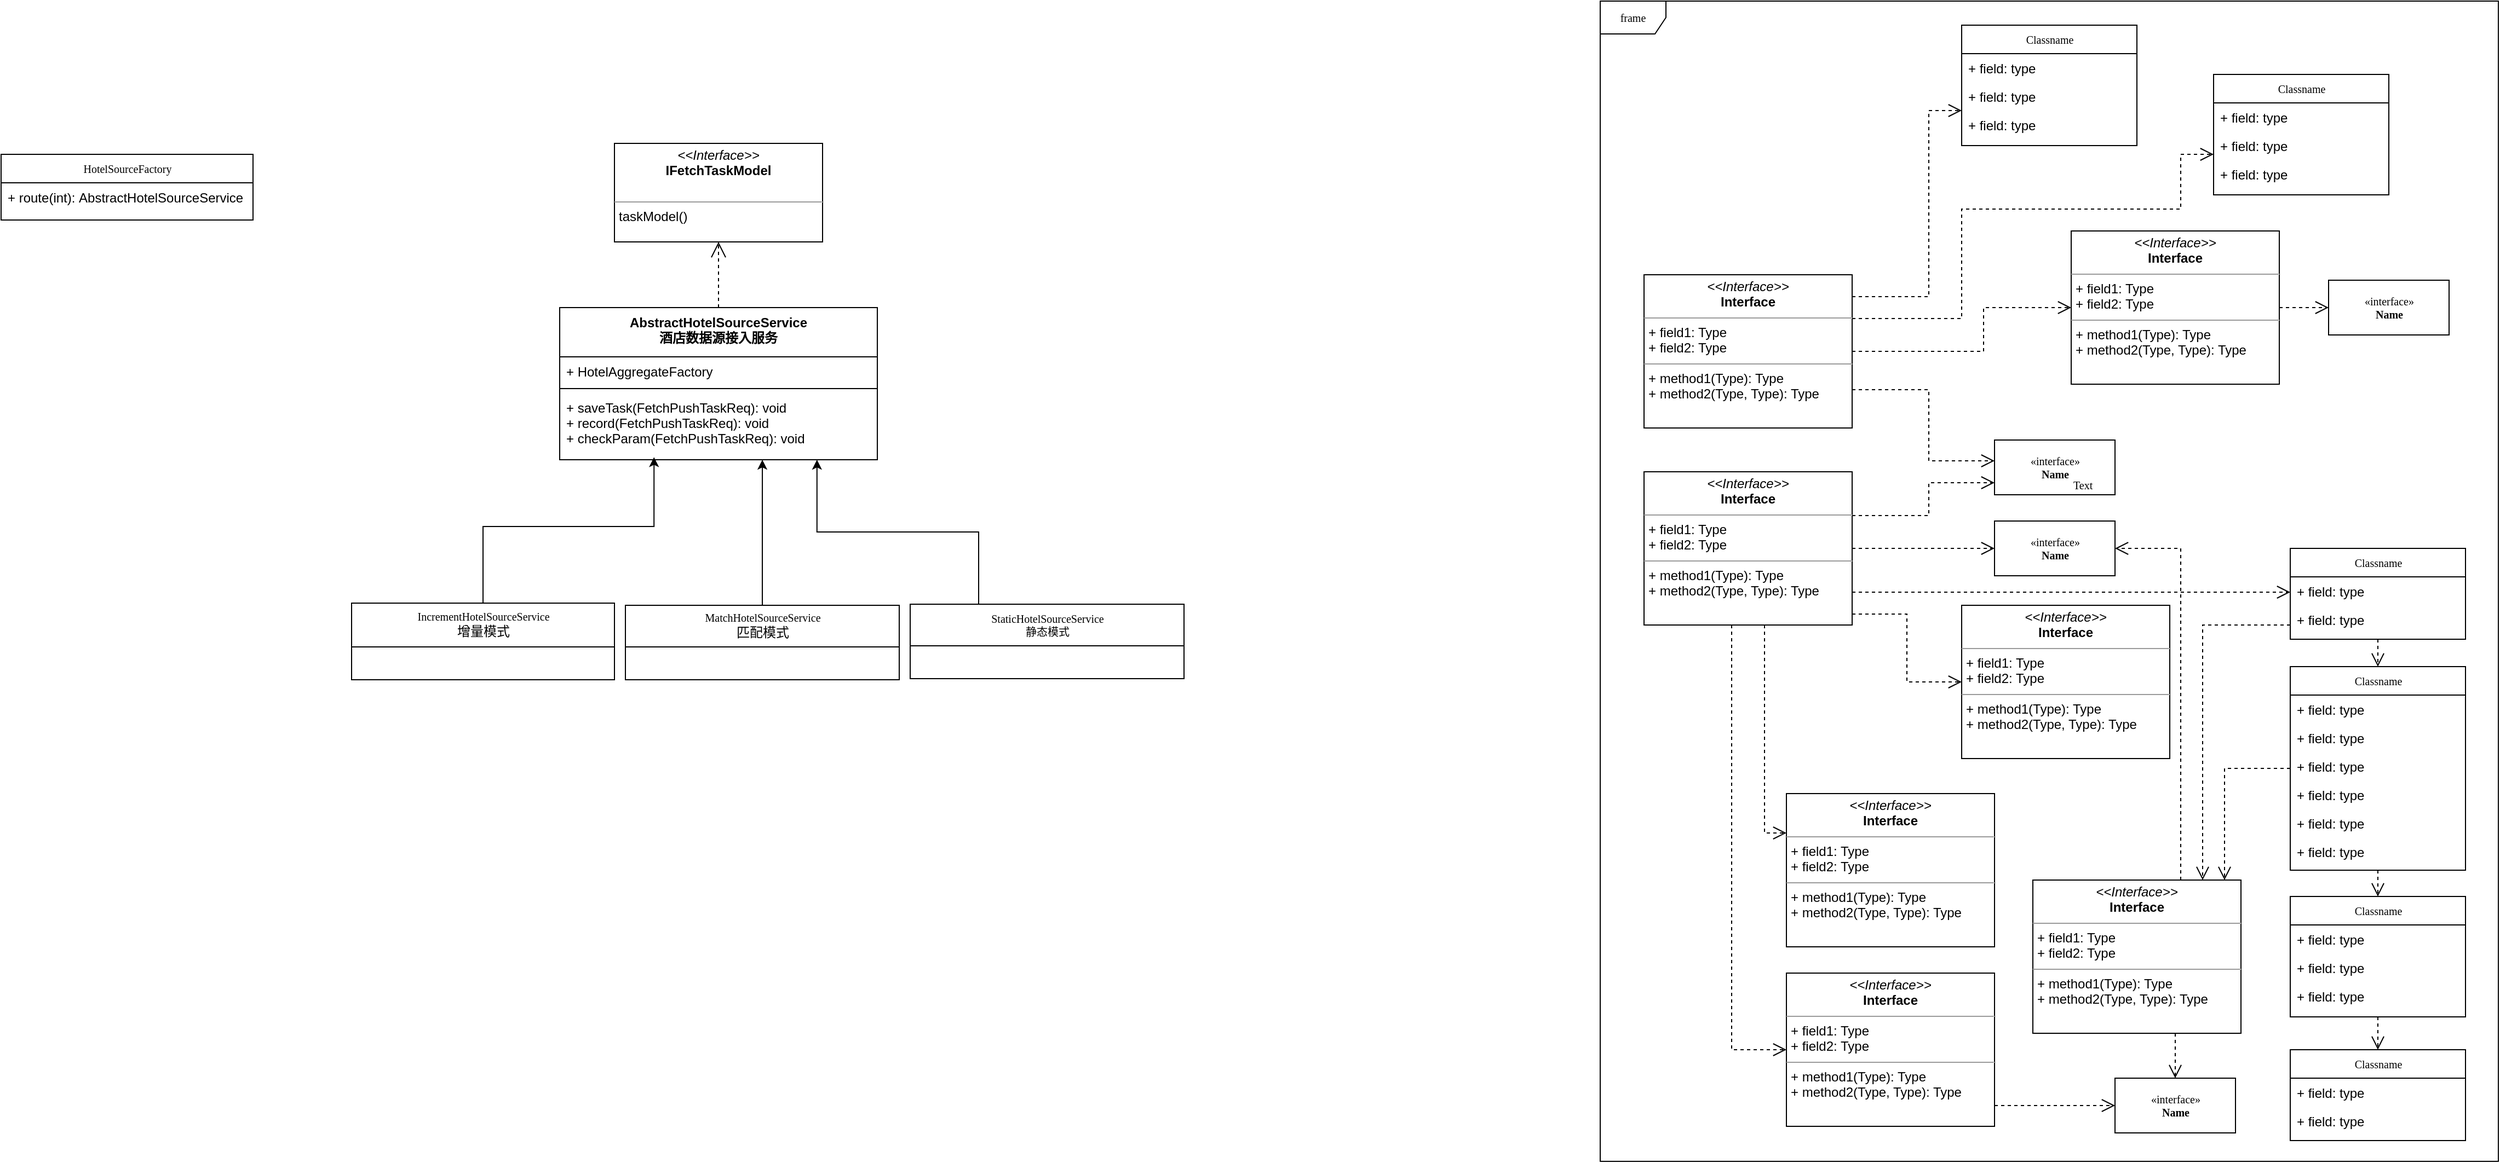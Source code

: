 <mxfile version="14.4.5" type="github">
  <diagram name="Page-1" id="c4acf3e9-155e-7222-9cf6-157b1a14988f">
    <mxGraphModel dx="3142" dy="1083" grid="1" gridSize="10" guides="1" tooltips="1" connect="1" arrows="1" fold="1" page="1" pageScale="1" pageWidth="850" pageHeight="1100" background="#ffffff" math="0" shadow="0">
      <root>
        <mxCell id="0" />
        <mxCell id="1" parent="0" />
        <mxCell id="OPV9BYbEo1SIVhnM0MMk-1" value="frame" style="shape=umlFrame;whiteSpace=wrap;html=1;rounded=0;shadow=0;comic=0;labelBackgroundColor=none;strokeWidth=1;fontFamily=Verdana;fontSize=10;align=center;" vertex="1" parent="1">
          <mxGeometry x="1180" y="10" width="820" height="1060" as="geometry" />
        </mxCell>
        <mxCell id="OPV9BYbEo1SIVhnM0MMk-2" style="edgeStyle=orthogonalEdgeStyle;rounded=0;html=1;dashed=1;labelBackgroundColor=none;startFill=0;endArrow=open;endFill=0;endSize=10;fontFamily=Verdana;fontSize=10;" edge="1" parent="1" source="OPV9BYbEo1SIVhnM0MMk-4" target="OPV9BYbEo1SIVhnM0MMk-34">
          <mxGeometry relative="1" as="geometry">
            <Array as="points">
              <mxPoint x="1750" y="711" />
            </Array>
          </mxGeometry>
        </mxCell>
        <mxCell id="OPV9BYbEo1SIVhnM0MMk-3" style="edgeStyle=orthogonalEdgeStyle;rounded=0;html=1;dashed=1;labelBackgroundColor=none;startFill=0;endArrow=open;endFill=0;endSize=10;fontFamily=Verdana;fontSize=10;" edge="1" parent="1" source="OPV9BYbEo1SIVhnM0MMk-4" target="OPV9BYbEo1SIVhnM0MMk-23">
          <mxGeometry relative="1" as="geometry">
            <Array as="points" />
          </mxGeometry>
        </mxCell>
        <mxCell id="OPV9BYbEo1SIVhnM0MMk-4" value="Classname" style="swimlane;html=1;fontStyle=0;childLayout=stackLayout;horizontal=1;startSize=26;fillColor=none;horizontalStack=0;resizeParent=1;resizeLast=0;collapsible=1;marginBottom=0;swimlaneFillColor=#ffffff;rounded=0;shadow=0;comic=0;labelBackgroundColor=none;strokeWidth=1;fontFamily=Verdana;fontSize=10;align=center;" vertex="1" parent="1">
          <mxGeometry x="1810" y="618" width="160" height="186" as="geometry" />
        </mxCell>
        <mxCell id="OPV9BYbEo1SIVhnM0MMk-5" value="+ field: type" style="text;html=1;strokeColor=none;fillColor=none;align=left;verticalAlign=top;spacingLeft=4;spacingRight=4;whiteSpace=wrap;overflow=hidden;rotatable=0;points=[[0,0.5],[1,0.5]];portConstraint=eastwest;" vertex="1" parent="OPV9BYbEo1SIVhnM0MMk-4">
          <mxGeometry y="26" width="160" height="26" as="geometry" />
        </mxCell>
        <mxCell id="OPV9BYbEo1SIVhnM0MMk-6" value="+ field: type" style="text;html=1;strokeColor=none;fillColor=none;align=left;verticalAlign=top;spacingLeft=4;spacingRight=4;whiteSpace=wrap;overflow=hidden;rotatable=0;points=[[0,0.5],[1,0.5]];portConstraint=eastwest;" vertex="1" parent="OPV9BYbEo1SIVhnM0MMk-4">
          <mxGeometry y="52" width="160" height="26" as="geometry" />
        </mxCell>
        <mxCell id="OPV9BYbEo1SIVhnM0MMk-7" value="+ field: type" style="text;html=1;strokeColor=none;fillColor=none;align=left;verticalAlign=top;spacingLeft=4;spacingRight=4;whiteSpace=wrap;overflow=hidden;rotatable=0;points=[[0,0.5],[1,0.5]];portConstraint=eastwest;" vertex="1" parent="OPV9BYbEo1SIVhnM0MMk-4">
          <mxGeometry y="78" width="160" height="26" as="geometry" />
        </mxCell>
        <mxCell id="OPV9BYbEo1SIVhnM0MMk-8" value="+ field: type" style="text;html=1;strokeColor=none;fillColor=none;align=left;verticalAlign=top;spacingLeft=4;spacingRight=4;whiteSpace=wrap;overflow=hidden;rotatable=0;points=[[0,0.5],[1,0.5]];portConstraint=eastwest;" vertex="1" parent="OPV9BYbEo1SIVhnM0MMk-4">
          <mxGeometry y="104" width="160" height="26" as="geometry" />
        </mxCell>
        <mxCell id="OPV9BYbEo1SIVhnM0MMk-9" value="+ field: type" style="text;html=1;strokeColor=none;fillColor=none;align=left;verticalAlign=top;spacingLeft=4;spacingRight=4;whiteSpace=wrap;overflow=hidden;rotatable=0;points=[[0,0.5],[1,0.5]];portConstraint=eastwest;" vertex="1" parent="OPV9BYbEo1SIVhnM0MMk-4">
          <mxGeometry y="130" width="160" height="26" as="geometry" />
        </mxCell>
        <mxCell id="OPV9BYbEo1SIVhnM0MMk-10" value="+ field: type" style="text;html=1;strokeColor=none;fillColor=none;align=left;verticalAlign=top;spacingLeft=4;spacingRight=4;whiteSpace=wrap;overflow=hidden;rotatable=0;points=[[0,0.5],[1,0.5]];portConstraint=eastwest;" vertex="1" parent="OPV9BYbEo1SIVhnM0MMk-4">
          <mxGeometry y="156" width="160" height="26" as="geometry" />
        </mxCell>
        <mxCell id="OPV9BYbEo1SIVhnM0MMk-11" value="Classname" style="swimlane;html=1;fontStyle=0;childLayout=stackLayout;horizontal=1;startSize=26;fillColor=none;horizontalStack=0;resizeParent=1;resizeLast=0;collapsible=1;marginBottom=0;swimlaneFillColor=#ffffff;rounded=0;shadow=0;comic=0;labelBackgroundColor=none;strokeWidth=1;fontFamily=Verdana;fontSize=10;align=center;" vertex="1" parent="1">
          <mxGeometry x="1510" y="32" width="160" height="110" as="geometry" />
        </mxCell>
        <mxCell id="OPV9BYbEo1SIVhnM0MMk-12" value="+ field: type" style="text;html=1;strokeColor=none;fillColor=none;align=left;verticalAlign=top;spacingLeft=4;spacingRight=4;whiteSpace=wrap;overflow=hidden;rotatable=0;points=[[0,0.5],[1,0.5]];portConstraint=eastwest;" vertex="1" parent="OPV9BYbEo1SIVhnM0MMk-11">
          <mxGeometry y="26" width="160" height="26" as="geometry" />
        </mxCell>
        <mxCell id="OPV9BYbEo1SIVhnM0MMk-13" value="+ field: type" style="text;html=1;strokeColor=none;fillColor=none;align=left;verticalAlign=top;spacingLeft=4;spacingRight=4;whiteSpace=wrap;overflow=hidden;rotatable=0;points=[[0,0.5],[1,0.5]];portConstraint=eastwest;" vertex="1" parent="OPV9BYbEo1SIVhnM0MMk-11">
          <mxGeometry y="52" width="160" height="26" as="geometry" />
        </mxCell>
        <mxCell id="OPV9BYbEo1SIVhnM0MMk-14" value="+ field: type" style="text;html=1;strokeColor=none;fillColor=none;align=left;verticalAlign=top;spacingLeft=4;spacingRight=4;whiteSpace=wrap;overflow=hidden;rotatable=0;points=[[0,0.5],[1,0.5]];portConstraint=eastwest;" vertex="1" parent="OPV9BYbEo1SIVhnM0MMk-11">
          <mxGeometry y="78" width="160" height="26" as="geometry" />
        </mxCell>
        <mxCell id="OPV9BYbEo1SIVhnM0MMk-15" value="Classname" style="swimlane;html=1;fontStyle=0;childLayout=stackLayout;horizontal=1;startSize=26;fillColor=none;horizontalStack=0;resizeParent=1;resizeLast=0;collapsible=1;marginBottom=0;swimlaneFillColor=#ffffff;rounded=0;shadow=0;comic=0;labelBackgroundColor=none;strokeWidth=1;fontFamily=Verdana;fontSize=10;align=center;" vertex="1" parent="1">
          <mxGeometry x="1740" y="77" width="160" height="110" as="geometry" />
        </mxCell>
        <mxCell id="OPV9BYbEo1SIVhnM0MMk-16" value="+ field: type" style="text;html=1;strokeColor=none;fillColor=none;align=left;verticalAlign=top;spacingLeft=4;spacingRight=4;whiteSpace=wrap;overflow=hidden;rotatable=0;points=[[0,0.5],[1,0.5]];portConstraint=eastwest;" vertex="1" parent="OPV9BYbEo1SIVhnM0MMk-15">
          <mxGeometry y="26" width="160" height="26" as="geometry" />
        </mxCell>
        <mxCell id="OPV9BYbEo1SIVhnM0MMk-17" value="+ field: type" style="text;html=1;strokeColor=none;fillColor=none;align=left;verticalAlign=top;spacingLeft=4;spacingRight=4;whiteSpace=wrap;overflow=hidden;rotatable=0;points=[[0,0.5],[1,0.5]];portConstraint=eastwest;" vertex="1" parent="OPV9BYbEo1SIVhnM0MMk-15">
          <mxGeometry y="52" width="160" height="26" as="geometry" />
        </mxCell>
        <mxCell id="OPV9BYbEo1SIVhnM0MMk-18" value="+ field: type" style="text;html=1;strokeColor=none;fillColor=none;align=left;verticalAlign=top;spacingLeft=4;spacingRight=4;whiteSpace=wrap;overflow=hidden;rotatable=0;points=[[0,0.5],[1,0.5]];portConstraint=eastwest;" vertex="1" parent="OPV9BYbEo1SIVhnM0MMk-15">
          <mxGeometry y="78" width="160" height="26" as="geometry" />
        </mxCell>
        <mxCell id="OPV9BYbEo1SIVhnM0MMk-19" value="Classname" style="swimlane;html=1;fontStyle=0;childLayout=stackLayout;horizontal=1;startSize=26;fillColor=none;horizontalStack=0;resizeParent=1;resizeLast=0;collapsible=1;marginBottom=0;swimlaneFillColor=#ffffff;rounded=0;shadow=0;comic=0;labelBackgroundColor=none;strokeWidth=1;fontFamily=Verdana;fontSize=10;align=center;" vertex="1" parent="1">
          <mxGeometry x="1810" y="968" width="160" height="83" as="geometry" />
        </mxCell>
        <mxCell id="OPV9BYbEo1SIVhnM0MMk-20" value="+ field: type" style="text;html=1;strokeColor=none;fillColor=none;align=left;verticalAlign=top;spacingLeft=4;spacingRight=4;whiteSpace=wrap;overflow=hidden;rotatable=0;points=[[0,0.5],[1,0.5]];portConstraint=eastwest;" vertex="1" parent="OPV9BYbEo1SIVhnM0MMk-19">
          <mxGeometry y="26" width="160" height="26" as="geometry" />
        </mxCell>
        <mxCell id="OPV9BYbEo1SIVhnM0MMk-21" value="+ field: type" style="text;html=1;strokeColor=none;fillColor=none;align=left;verticalAlign=top;spacingLeft=4;spacingRight=4;whiteSpace=wrap;overflow=hidden;rotatable=0;points=[[0,0.5],[1,0.5]];portConstraint=eastwest;" vertex="1" parent="OPV9BYbEo1SIVhnM0MMk-19">
          <mxGeometry y="52" width="160" height="26" as="geometry" />
        </mxCell>
        <mxCell id="OPV9BYbEo1SIVhnM0MMk-22" style="edgeStyle=orthogonalEdgeStyle;rounded=0;html=1;dashed=1;labelBackgroundColor=none;startFill=0;endArrow=open;endFill=0;endSize=10;fontFamily=Verdana;fontSize=10;" edge="1" parent="1" source="OPV9BYbEo1SIVhnM0MMk-23" target="OPV9BYbEo1SIVhnM0MMk-19">
          <mxGeometry relative="1" as="geometry" />
        </mxCell>
        <mxCell id="OPV9BYbEo1SIVhnM0MMk-23" value="Classname" style="swimlane;html=1;fontStyle=0;childLayout=stackLayout;horizontal=1;startSize=26;fillColor=none;horizontalStack=0;resizeParent=1;resizeLast=0;collapsible=1;marginBottom=0;swimlaneFillColor=#ffffff;rounded=0;shadow=0;comic=0;labelBackgroundColor=none;strokeWidth=1;fontFamily=Verdana;fontSize=10;align=center;" vertex="1" parent="1">
          <mxGeometry x="1810" y="828" width="160" height="110" as="geometry" />
        </mxCell>
        <mxCell id="OPV9BYbEo1SIVhnM0MMk-24" value="+ field: type" style="text;html=1;strokeColor=none;fillColor=none;align=left;verticalAlign=top;spacingLeft=4;spacingRight=4;whiteSpace=wrap;overflow=hidden;rotatable=0;points=[[0,0.5],[1,0.5]];portConstraint=eastwest;" vertex="1" parent="OPV9BYbEo1SIVhnM0MMk-23">
          <mxGeometry y="26" width="160" height="26" as="geometry" />
        </mxCell>
        <mxCell id="OPV9BYbEo1SIVhnM0MMk-25" value="+ field: type" style="text;html=1;strokeColor=none;fillColor=none;align=left;verticalAlign=top;spacingLeft=4;spacingRight=4;whiteSpace=wrap;overflow=hidden;rotatable=0;points=[[0,0.5],[1,0.5]];portConstraint=eastwest;" vertex="1" parent="OPV9BYbEo1SIVhnM0MMk-23">
          <mxGeometry y="52" width="160" height="26" as="geometry" />
        </mxCell>
        <mxCell id="OPV9BYbEo1SIVhnM0MMk-26" value="+ field: type" style="text;html=1;strokeColor=none;fillColor=none;align=left;verticalAlign=top;spacingLeft=4;spacingRight=4;whiteSpace=wrap;overflow=hidden;rotatable=0;points=[[0,0.5],[1,0.5]];portConstraint=eastwest;" vertex="1" parent="OPV9BYbEo1SIVhnM0MMk-23">
          <mxGeometry y="78" width="160" height="26" as="geometry" />
        </mxCell>
        <mxCell id="OPV9BYbEo1SIVhnM0MMk-27" style="edgeStyle=orthogonalEdgeStyle;rounded=0;html=1;dashed=1;labelBackgroundColor=none;startFill=0;endArrow=open;endFill=0;endSize=10;fontFamily=Verdana;fontSize=10;" edge="1" parent="1" source="OPV9BYbEo1SIVhnM0MMk-28" target="OPV9BYbEo1SIVhnM0MMk-4">
          <mxGeometry relative="1" as="geometry">
            <Array as="points" />
          </mxGeometry>
        </mxCell>
        <mxCell id="OPV9BYbEo1SIVhnM0MMk-28" value="Classname" style="swimlane;html=1;fontStyle=0;childLayout=stackLayout;horizontal=1;startSize=26;fillColor=none;horizontalStack=0;resizeParent=1;resizeLast=0;collapsible=1;marginBottom=0;swimlaneFillColor=#ffffff;rounded=0;shadow=0;comic=0;labelBackgroundColor=none;strokeWidth=1;fontFamily=Verdana;fontSize=10;align=center;" vertex="1" parent="1">
          <mxGeometry x="1810" y="510" width="160" height="83" as="geometry" />
        </mxCell>
        <mxCell id="OPV9BYbEo1SIVhnM0MMk-29" value="+ field: type" style="text;html=1;strokeColor=none;fillColor=none;align=left;verticalAlign=top;spacingLeft=4;spacingRight=4;whiteSpace=wrap;overflow=hidden;rotatable=0;points=[[0,0.5],[1,0.5]];portConstraint=eastwest;" vertex="1" parent="OPV9BYbEo1SIVhnM0MMk-28">
          <mxGeometry y="26" width="160" height="26" as="geometry" />
        </mxCell>
        <mxCell id="OPV9BYbEo1SIVhnM0MMk-30" value="+ field: type" style="text;html=1;strokeColor=none;fillColor=none;align=left;verticalAlign=top;spacingLeft=4;spacingRight=4;whiteSpace=wrap;overflow=hidden;rotatable=0;points=[[0,0.5],[1,0.5]];portConstraint=eastwest;" vertex="1" parent="OPV9BYbEo1SIVhnM0MMk-28">
          <mxGeometry y="52" width="160" height="26" as="geometry" />
        </mxCell>
        <mxCell id="OPV9BYbEo1SIVhnM0MMk-31" value="&amp;laquo;interface&amp;raquo;&lt;br&gt;&lt;b&gt;Name&lt;/b&gt;" style="html=1;rounded=0;shadow=0;comic=0;labelBackgroundColor=none;strokeWidth=1;fontFamily=Verdana;fontSize=10;align=center;" vertex="1" parent="1">
          <mxGeometry x="1650" y="994" width="110" height="50" as="geometry" />
        </mxCell>
        <mxCell id="OPV9BYbEo1SIVhnM0MMk-32" style="edgeStyle=orthogonalEdgeStyle;rounded=0;html=1;dashed=1;labelBackgroundColor=none;startFill=0;endArrow=open;endFill=0;endSize=10;fontFamily=Verdana;fontSize=10;" edge="1" parent="1" source="OPV9BYbEo1SIVhnM0MMk-34" target="OPV9BYbEo1SIVhnM0MMk-31">
          <mxGeometry relative="1" as="geometry">
            <Array as="points">
              <mxPoint x="1705" y="960" />
              <mxPoint x="1705" y="960" />
            </Array>
          </mxGeometry>
        </mxCell>
        <mxCell id="OPV9BYbEo1SIVhnM0MMk-33" style="edgeStyle=orthogonalEdgeStyle;rounded=0;html=1;dashed=1;labelBackgroundColor=none;startFill=0;endArrow=open;endFill=0;endSize=10;fontFamily=Verdana;fontSize=10;" edge="1" parent="1" source="OPV9BYbEo1SIVhnM0MMk-34" target="OPV9BYbEo1SIVhnM0MMk-39">
          <mxGeometry relative="1" as="geometry">
            <Array as="points">
              <mxPoint x="1710" y="510" />
            </Array>
          </mxGeometry>
        </mxCell>
        <mxCell id="OPV9BYbEo1SIVhnM0MMk-34" value="&lt;p style=&quot;margin:0px;margin-top:4px;text-align:center;&quot;&gt;&lt;i&gt;&amp;lt;&amp;lt;Interface&amp;gt;&amp;gt;&lt;/i&gt;&lt;br/&gt;&lt;b&gt;Interface&lt;/b&gt;&lt;/p&gt;&lt;hr size=&quot;1&quot;/&gt;&lt;p style=&quot;margin:0px;margin-left:4px;&quot;&gt;+ field1: Type&lt;br/&gt;+ field2: Type&lt;/p&gt;&lt;hr size=&quot;1&quot;/&gt;&lt;p style=&quot;margin:0px;margin-left:4px;&quot;&gt;+ method1(Type): Type&lt;br/&gt;+ method2(Type, Type): Type&lt;/p&gt;" style="verticalAlign=top;align=left;overflow=fill;fontSize=12;fontFamily=Helvetica;html=1;rounded=0;shadow=0;comic=0;labelBackgroundColor=none;strokeWidth=1" vertex="1" parent="1">
          <mxGeometry x="1575" y="813" width="190" height="140" as="geometry" />
        </mxCell>
        <mxCell id="OPV9BYbEo1SIVhnM0MMk-35" value="&lt;p style=&quot;margin:0px;margin-top:4px;text-align:center;&quot;&gt;&lt;i&gt;&amp;lt;&amp;lt;Interface&amp;gt;&amp;gt;&lt;/i&gt;&lt;br/&gt;&lt;b&gt;Interface&lt;/b&gt;&lt;/p&gt;&lt;hr size=&quot;1&quot;/&gt;&lt;p style=&quot;margin:0px;margin-left:4px;&quot;&gt;+ field1: Type&lt;br/&gt;+ field2: Type&lt;/p&gt;&lt;hr size=&quot;1&quot;/&gt;&lt;p style=&quot;margin:0px;margin-left:4px;&quot;&gt;+ method1(Type): Type&lt;br/&gt;+ method2(Type, Type): Type&lt;/p&gt;" style="verticalAlign=top;align=left;overflow=fill;fontSize=12;fontFamily=Helvetica;html=1;rounded=0;shadow=0;comic=0;labelBackgroundColor=none;strokeWidth=1" vertex="1" parent="1">
          <mxGeometry x="1510" y="562" width="190" height="140" as="geometry" />
        </mxCell>
        <mxCell id="OPV9BYbEo1SIVhnM0MMk-36" style="edgeStyle=orthogonalEdgeStyle;rounded=0;html=1;dashed=1;labelBackgroundColor=none;startFill=0;endArrow=open;endFill=0;endSize=10;fontFamily=Verdana;fontSize=10;" edge="1" parent="1" source="OPV9BYbEo1SIVhnM0MMk-37" target="OPV9BYbEo1SIVhnM0MMk-31">
          <mxGeometry relative="1" as="geometry">
            <Array as="points">
              <mxPoint x="1570" y="1019" />
              <mxPoint x="1570" y="1019" />
            </Array>
          </mxGeometry>
        </mxCell>
        <mxCell id="OPV9BYbEo1SIVhnM0MMk-37" value="&lt;p style=&quot;margin:0px;margin-top:4px;text-align:center;&quot;&gt;&lt;i&gt;&amp;lt;&amp;lt;Interface&amp;gt;&amp;gt;&lt;/i&gt;&lt;br/&gt;&lt;b&gt;Interface&lt;/b&gt;&lt;/p&gt;&lt;hr size=&quot;1&quot;/&gt;&lt;p style=&quot;margin:0px;margin-left:4px;&quot;&gt;+ field1: Type&lt;br/&gt;+ field2: Type&lt;/p&gt;&lt;hr size=&quot;1&quot;/&gt;&lt;p style=&quot;margin:0px;margin-left:4px;&quot;&gt;+ method1(Type): Type&lt;br/&gt;+ method2(Type, Type): Type&lt;/p&gt;" style="verticalAlign=top;align=left;overflow=fill;fontSize=12;fontFamily=Helvetica;html=1;rounded=0;shadow=0;comic=0;labelBackgroundColor=none;strokeWidth=1" vertex="1" parent="1">
          <mxGeometry x="1350" y="898" width="190" height="140" as="geometry" />
        </mxCell>
        <mxCell id="OPV9BYbEo1SIVhnM0MMk-38" value="&lt;p style=&quot;margin:0px;margin-top:4px;text-align:center;&quot;&gt;&lt;i&gt;&amp;lt;&amp;lt;Interface&amp;gt;&amp;gt;&lt;/i&gt;&lt;br/&gt;&lt;b&gt;Interface&lt;/b&gt;&lt;/p&gt;&lt;hr size=&quot;1&quot;/&gt;&lt;p style=&quot;margin:0px;margin-left:4px;&quot;&gt;+ field1: Type&lt;br/&gt;+ field2: Type&lt;/p&gt;&lt;hr size=&quot;1&quot;/&gt;&lt;p style=&quot;margin:0px;margin-left:4px;&quot;&gt;+ method1(Type): Type&lt;br/&gt;+ method2(Type, Type): Type&lt;/p&gt;" style="verticalAlign=top;align=left;overflow=fill;fontSize=12;fontFamily=Helvetica;html=1;rounded=0;shadow=0;comic=0;labelBackgroundColor=none;strokeWidth=1" vertex="1" parent="1">
          <mxGeometry x="1350" y="734" width="190" height="140" as="geometry" />
        </mxCell>
        <mxCell id="OPV9BYbEo1SIVhnM0MMk-39" value="&amp;laquo;interface&amp;raquo;&lt;br&gt;&lt;b&gt;Name&lt;/b&gt;" style="html=1;rounded=0;shadow=0;comic=0;labelBackgroundColor=none;strokeWidth=1;fontFamily=Verdana;fontSize=10;align=center;" vertex="1" parent="1">
          <mxGeometry x="1540" y="485" width="110" height="50" as="geometry" />
        </mxCell>
        <mxCell id="OPV9BYbEo1SIVhnM0MMk-40" value="&amp;laquo;interface&amp;raquo;&lt;br&gt;&lt;b&gt;Name&lt;/b&gt;" style="html=1;rounded=0;shadow=0;comic=0;labelBackgroundColor=none;strokeWidth=1;fontFamily=Verdana;fontSize=10;align=center;" vertex="1" parent="1">
          <mxGeometry x="1540" y="411" width="110" height="50" as="geometry" />
        </mxCell>
        <mxCell id="OPV9BYbEo1SIVhnM0MMk-41" style="edgeStyle=orthogonalEdgeStyle;rounded=0;html=1;dashed=1;labelBackgroundColor=none;startFill=0;endArrow=open;endFill=0;endSize=10;fontFamily=Verdana;fontSize=10;" edge="1" parent="1" source="OPV9BYbEo1SIVhnM0MMk-42" target="OPV9BYbEo1SIVhnM0MMk-44">
          <mxGeometry relative="1" as="geometry">
            <Array as="points" />
          </mxGeometry>
        </mxCell>
        <mxCell id="OPV9BYbEo1SIVhnM0MMk-42" value="&lt;p style=&quot;margin:0px;margin-top:4px;text-align:center;&quot;&gt;&lt;i&gt;&amp;lt;&amp;lt;Interface&amp;gt;&amp;gt;&lt;/i&gt;&lt;br/&gt;&lt;b&gt;Interface&lt;/b&gt;&lt;/p&gt;&lt;hr size=&quot;1&quot;/&gt;&lt;p style=&quot;margin:0px;margin-left:4px;&quot;&gt;+ field1: Type&lt;br/&gt;+ field2: Type&lt;/p&gt;&lt;hr size=&quot;1&quot;/&gt;&lt;p style=&quot;margin:0px;margin-left:4px;&quot;&gt;+ method1(Type): Type&lt;br/&gt;+ method2(Type, Type): Type&lt;/p&gt;" style="verticalAlign=top;align=left;overflow=fill;fontSize=12;fontFamily=Helvetica;html=1;rounded=0;shadow=0;comic=0;labelBackgroundColor=none;strokeWidth=1" vertex="1" parent="1">
          <mxGeometry x="1610" y="220" width="190" height="140" as="geometry" />
        </mxCell>
        <mxCell id="OPV9BYbEo1SIVhnM0MMk-43" value="Text" style="text;html=1;resizable=0;points=[];autosize=1;align=left;verticalAlign=top;spacingTop=-4;fontSize=10;fontFamily=Verdana;fontColor=#000000;" vertex="1" parent="1">
          <mxGeometry x="1610" y="444" width="40" height="10" as="geometry" />
        </mxCell>
        <mxCell id="OPV9BYbEo1SIVhnM0MMk-44" value="&amp;laquo;interface&amp;raquo;&lt;br&gt;&lt;b&gt;Name&lt;/b&gt;" style="html=1;rounded=0;shadow=0;comic=0;labelBackgroundColor=none;strokeWidth=1;fontFamily=Verdana;fontSize=10;align=center;" vertex="1" parent="1">
          <mxGeometry x="1845" y="265" width="110" height="50" as="geometry" />
        </mxCell>
        <mxCell id="OPV9BYbEo1SIVhnM0MMk-47" value="&lt;p style=&quot;margin: 0px ; margin-top: 4px ; text-align: center&quot;&gt;&lt;i&gt;&amp;lt;&amp;lt;Interface&amp;gt;&amp;gt;&lt;/i&gt;&lt;br&gt;&lt;b&gt;IFetchTaskModel&lt;/b&gt;&lt;br&gt;&lt;/p&gt;&lt;p style=&quot;margin: 0px ; margin-left: 4px&quot;&gt;&lt;br&gt;&lt;/p&gt;&lt;hr size=&quot;1&quot;&gt;&lt;p style=&quot;margin: 0px ; margin-left: 4px&quot;&gt;taskModel()&lt;br&gt;&lt;/p&gt;" style="verticalAlign=top;align=left;overflow=fill;fontSize=12;fontFamily=Helvetica;html=1;rounded=0;shadow=0;comic=0;labelBackgroundColor=none;strokeWidth=1" vertex="1" parent="1">
          <mxGeometry x="280" y="140" width="190" height="90" as="geometry" />
        </mxCell>
        <mxCell id="OPV9BYbEo1SIVhnM0MMk-48" style="edgeStyle=orthogonalEdgeStyle;rounded=0;html=1;dashed=1;labelBackgroundColor=none;startFill=0;endArrow=open;endFill=0;endSize=10;fontFamily=Verdana;fontSize=10;" edge="1" parent="1" source="OPV9BYbEo1SIVhnM0MMk-52" target="OPV9BYbEo1SIVhnM0MMk-11">
          <mxGeometry relative="1" as="geometry">
            <Array as="points">
              <mxPoint x="1480" y="280" />
              <mxPoint x="1480" y="110" />
            </Array>
          </mxGeometry>
        </mxCell>
        <mxCell id="OPV9BYbEo1SIVhnM0MMk-49" style="edgeStyle=orthogonalEdgeStyle;rounded=0;html=1;dashed=1;labelBackgroundColor=none;startFill=0;endArrow=open;endFill=0;endSize=10;fontFamily=Verdana;fontSize=10;" edge="1" parent="1" source="OPV9BYbEo1SIVhnM0MMk-52" target="OPV9BYbEo1SIVhnM0MMk-15">
          <mxGeometry relative="1" as="geometry">
            <Array as="points">
              <mxPoint x="1510" y="300" />
              <mxPoint x="1510" y="200" />
              <mxPoint x="1710" y="200" />
              <mxPoint x="1710" y="150" />
            </Array>
          </mxGeometry>
        </mxCell>
        <mxCell id="OPV9BYbEo1SIVhnM0MMk-50" style="edgeStyle=orthogonalEdgeStyle;rounded=0;html=1;dashed=1;labelBackgroundColor=none;startFill=0;endArrow=open;endFill=0;endSize=10;fontFamily=Verdana;fontSize=10;" edge="1" parent="1" source="OPV9BYbEo1SIVhnM0MMk-52" target="OPV9BYbEo1SIVhnM0MMk-42">
          <mxGeometry relative="1" as="geometry">
            <Array as="points">
              <mxPoint x="1530" y="330" />
              <mxPoint x="1530" y="290" />
            </Array>
          </mxGeometry>
        </mxCell>
        <mxCell id="OPV9BYbEo1SIVhnM0MMk-51" style="edgeStyle=orthogonalEdgeStyle;rounded=0;html=1;exitX=1;exitY=0.75;dashed=1;labelBackgroundColor=none;startFill=0;endArrow=open;endFill=0;endSize=10;fontFamily=Verdana;fontSize=10;" edge="1" parent="1" source="OPV9BYbEo1SIVhnM0MMk-52" target="OPV9BYbEo1SIVhnM0MMk-40">
          <mxGeometry relative="1" as="geometry">
            <Array as="points">
              <mxPoint x="1480" y="365" />
              <mxPoint x="1480" y="430" />
            </Array>
          </mxGeometry>
        </mxCell>
        <mxCell id="OPV9BYbEo1SIVhnM0MMk-52" value="&lt;p style=&quot;margin:0px;margin-top:4px;text-align:center;&quot;&gt;&lt;i&gt;&amp;lt;&amp;lt;Interface&amp;gt;&amp;gt;&lt;/i&gt;&lt;br/&gt;&lt;b&gt;Interface&lt;/b&gt;&lt;/p&gt;&lt;hr size=&quot;1&quot;/&gt;&lt;p style=&quot;margin:0px;margin-left:4px;&quot;&gt;+ field1: Type&lt;br/&gt;+ field2: Type&lt;/p&gt;&lt;hr size=&quot;1&quot;/&gt;&lt;p style=&quot;margin:0px;margin-left:4px;&quot;&gt;+ method1(Type): Type&lt;br/&gt;+ method2(Type, Type): Type&lt;/p&gt;" style="verticalAlign=top;align=left;overflow=fill;fontSize=12;fontFamily=Helvetica;html=1;rounded=0;shadow=0;comic=0;labelBackgroundColor=none;strokeWidth=1" vertex="1" parent="1">
          <mxGeometry x="1220" y="260" width="190" height="140" as="geometry" />
        </mxCell>
        <mxCell id="OPV9BYbEo1SIVhnM0MMk-53" style="edgeStyle=orthogonalEdgeStyle;rounded=0;html=1;dashed=1;labelBackgroundColor=none;startFill=0;endArrow=open;endFill=0;endSize=10;fontFamily=Verdana;fontSize=10;" edge="1" parent="1" source="OPV9BYbEo1SIVhnM0MMk-59" target="OPV9BYbEo1SIVhnM0MMk-40">
          <mxGeometry relative="1" as="geometry">
            <Array as="points">
              <mxPoint x="1480" y="480" />
              <mxPoint x="1480" y="450" />
            </Array>
          </mxGeometry>
        </mxCell>
        <mxCell id="OPV9BYbEo1SIVhnM0MMk-54" style="edgeStyle=orthogonalEdgeStyle;rounded=0;html=1;dashed=1;labelBackgroundColor=none;startFill=0;endArrow=open;endFill=0;endSize=10;fontFamily=Verdana;fontSize=10;" edge="1" parent="1" source="OPV9BYbEo1SIVhnM0MMk-59" target="OPV9BYbEo1SIVhnM0MMk-39">
          <mxGeometry relative="1" as="geometry" />
        </mxCell>
        <mxCell id="OPV9BYbEo1SIVhnM0MMk-55" style="edgeStyle=orthogonalEdgeStyle;rounded=0;html=1;dashed=1;labelBackgroundColor=none;startFill=0;endArrow=open;endFill=0;endSize=10;fontFamily=Verdana;fontSize=10;" edge="1" parent="1" source="OPV9BYbEo1SIVhnM0MMk-59" target="OPV9BYbEo1SIVhnM0MMk-35">
          <mxGeometry relative="1" as="geometry">
            <Array as="points">
              <mxPoint x="1460" y="570" />
              <mxPoint x="1460" y="632" />
            </Array>
          </mxGeometry>
        </mxCell>
        <mxCell id="OPV9BYbEo1SIVhnM0MMk-56" style="edgeStyle=orthogonalEdgeStyle;rounded=0;html=1;dashed=1;labelBackgroundColor=none;startFill=0;endArrow=open;endFill=0;endSize=10;fontFamily=Verdana;fontSize=10;" edge="1" parent="1" source="OPV9BYbEo1SIVhnM0MMk-59" target="OPV9BYbEo1SIVhnM0MMk-28">
          <mxGeometry relative="1" as="geometry">
            <Array as="points">
              <mxPoint x="1510" y="550" />
              <mxPoint x="1510" y="550" />
            </Array>
          </mxGeometry>
        </mxCell>
        <mxCell id="OPV9BYbEo1SIVhnM0MMk-57" style="edgeStyle=orthogonalEdgeStyle;rounded=0;html=1;dashed=1;labelBackgroundColor=none;startFill=0;endArrow=open;endFill=0;endSize=10;fontFamily=Verdana;fontSize=10;" edge="1" parent="1" source="OPV9BYbEo1SIVhnM0MMk-59" target="OPV9BYbEo1SIVhnM0MMk-38">
          <mxGeometry relative="1" as="geometry">
            <Array as="points">
              <mxPoint x="1330" y="770" />
            </Array>
          </mxGeometry>
        </mxCell>
        <mxCell id="OPV9BYbEo1SIVhnM0MMk-58" style="edgeStyle=orthogonalEdgeStyle;rounded=0;html=1;dashed=1;labelBackgroundColor=none;startFill=0;endArrow=open;endFill=0;endSize=10;fontFamily=Verdana;fontSize=10;" edge="1" parent="1" source="OPV9BYbEo1SIVhnM0MMk-59" target="OPV9BYbEo1SIVhnM0MMk-37">
          <mxGeometry relative="1" as="geometry">
            <Array as="points">
              <mxPoint x="1300" y="968" />
            </Array>
          </mxGeometry>
        </mxCell>
        <mxCell id="OPV9BYbEo1SIVhnM0MMk-59" value="&lt;p style=&quot;margin:0px;margin-top:4px;text-align:center;&quot;&gt;&lt;i&gt;&amp;lt;&amp;lt;Interface&amp;gt;&amp;gt;&lt;/i&gt;&lt;br/&gt;&lt;b&gt;Interface&lt;/b&gt;&lt;/p&gt;&lt;hr size=&quot;1&quot;/&gt;&lt;p style=&quot;margin:0px;margin-left:4px;&quot;&gt;+ field1: Type&lt;br/&gt;+ field2: Type&lt;/p&gt;&lt;hr size=&quot;1&quot;/&gt;&lt;p style=&quot;margin:0px;margin-left:4px;&quot;&gt;+ method1(Type): Type&lt;br/&gt;+ method2(Type, Type): Type&lt;/p&gt;" style="verticalAlign=top;align=left;overflow=fill;fontSize=12;fontFamily=Helvetica;html=1;rounded=0;shadow=0;comic=0;labelBackgroundColor=none;strokeWidth=1" vertex="1" parent="1">
          <mxGeometry x="1220" y="440" width="190" height="140" as="geometry" />
        </mxCell>
        <mxCell id="OPV9BYbEo1SIVhnM0MMk-60" style="edgeStyle=orthogonalEdgeStyle;rounded=0;html=1;dashed=1;labelBackgroundColor=none;startFill=0;endArrow=open;endFill=0;endSize=10;fontFamily=Verdana;fontSize=10;" edge="1" parent="1" source="OPV9BYbEo1SIVhnM0MMk-28" target="OPV9BYbEo1SIVhnM0MMk-34">
          <mxGeometry relative="1" as="geometry">
            <Array as="points">
              <mxPoint x="1730" y="580" />
            </Array>
          </mxGeometry>
        </mxCell>
        <mxCell id="OPV9BYbEo1SIVhnM0MMk-124" value="AbstractHotelSourceService&#xa;酒店数据源接入服务" style="swimlane;fontStyle=1;align=center;verticalAlign=top;childLayout=stackLayout;horizontal=1;startSize=45;horizontalStack=0;resizeParent=1;resizeParentMax=0;resizeLast=0;collapsible=1;marginBottom=0;" vertex="1" parent="1">
          <mxGeometry x="230" y="290" width="290" height="139" as="geometry" />
        </mxCell>
        <mxCell id="OPV9BYbEo1SIVhnM0MMk-125" value="+ HotelAggregateFactory" style="text;strokeColor=none;fillColor=none;align=left;verticalAlign=top;spacingLeft=4;spacingRight=4;overflow=hidden;rotatable=0;points=[[0,0.5],[1,0.5]];portConstraint=eastwest;" vertex="1" parent="OPV9BYbEo1SIVhnM0MMk-124">
          <mxGeometry y="45" width="290" height="25" as="geometry" />
        </mxCell>
        <mxCell id="OPV9BYbEo1SIVhnM0MMk-126" value="" style="line;strokeWidth=1;fillColor=none;align=left;verticalAlign=middle;spacingTop=-1;spacingLeft=3;spacingRight=3;rotatable=0;labelPosition=right;points=[];portConstraint=eastwest;" vertex="1" parent="OPV9BYbEo1SIVhnM0MMk-124">
          <mxGeometry y="70" width="290" height="8" as="geometry" />
        </mxCell>
        <mxCell id="OPV9BYbEo1SIVhnM0MMk-127" value="+ saveTask(FetchPushTaskReq): void&#xa;+ record(FetchPushTaskReq): void&#xa;+ checkParam(FetchPushTaskReq): void" style="text;strokeColor=none;fillColor=none;align=left;verticalAlign=top;spacingLeft=4;spacingRight=4;overflow=hidden;rotatable=0;points=[[0,0.5],[1,0.5]];portConstraint=eastwest;" vertex="1" parent="OPV9BYbEo1SIVhnM0MMk-124">
          <mxGeometry y="78" width="290" height="61" as="geometry" />
        </mxCell>
        <mxCell id="OPV9BYbEo1SIVhnM0MMk-131" value="" style="endArrow=open;endSize=12;dashed=1;html=1;exitX=0.5;exitY=0;exitDx=0;exitDy=0;entryX=0.5;entryY=1;entryDx=0;entryDy=0;" edge="1" parent="1" source="OPV9BYbEo1SIVhnM0MMk-124" target="OPV9BYbEo1SIVhnM0MMk-47">
          <mxGeometry width="160" relative="1" as="geometry">
            <mxPoint x="295" y="280" as="sourcePoint" />
            <mxPoint x="455" y="280" as="targetPoint" />
          </mxGeometry>
        </mxCell>
        <mxCell id="OPV9BYbEo1SIVhnM0MMk-146" style="edgeStyle=orthogonalEdgeStyle;rounded=0;orthogonalLoop=1;jettySize=auto;html=1;exitX=0.5;exitY=0;exitDx=0;exitDy=0;entryX=0.297;entryY=0.962;entryDx=0;entryDy=0;entryPerimeter=0;" edge="1" parent="1" source="OPV9BYbEo1SIVhnM0MMk-132" target="OPV9BYbEo1SIVhnM0MMk-127">
          <mxGeometry relative="1" as="geometry">
            <Array as="points">
              <mxPoint x="160" y="490" />
              <mxPoint x="316" y="490" />
            </Array>
          </mxGeometry>
        </mxCell>
        <mxCell id="OPV9BYbEo1SIVhnM0MMk-132" value="IncrementHotelSourceService&lt;br&gt;&lt;span style=&quot;font-family: &amp;#34;helvetica&amp;#34; ; font-size: 12px ; text-align: left&quot;&gt;增量模式&lt;/span&gt;" style="swimlane;html=1;fontStyle=0;childLayout=stackLayout;horizontal=1;startSize=40;fillColor=none;horizontalStack=0;resizeParent=1;resizeLast=0;collapsible=1;marginBottom=0;swimlaneFillColor=#ffffff;rounded=0;shadow=0;comic=0;labelBackgroundColor=none;strokeWidth=1;fontFamily=Verdana;fontSize=10;align=center;" vertex="1" parent="1">
          <mxGeometry x="40" y="560" width="240" height="70" as="geometry" />
        </mxCell>
        <mxCell id="OPV9BYbEo1SIVhnM0MMk-147" style="edgeStyle=orthogonalEdgeStyle;rounded=0;orthogonalLoop=1;jettySize=auto;html=1;exitX=0.5;exitY=0;exitDx=0;exitDy=0;entryX=0.638;entryY=1;entryDx=0;entryDy=0;entryPerimeter=0;" edge="1" parent="1" source="OPV9BYbEo1SIVhnM0MMk-137" target="OPV9BYbEo1SIVhnM0MMk-127">
          <mxGeometry relative="1" as="geometry" />
        </mxCell>
        <mxCell id="OPV9BYbEo1SIVhnM0MMk-137" value="MatchHotelSourceService&lt;br&gt;&lt;span style=&quot;font-family: &amp;#34;helvetica&amp;#34; ; font-size: 12px ; text-align: left&quot;&gt;匹配模式&lt;/span&gt;" style="swimlane;html=1;fontStyle=0;childLayout=stackLayout;horizontal=1;startSize=38;fillColor=none;horizontalStack=0;resizeParent=1;resizeLast=0;collapsible=1;marginBottom=0;swimlaneFillColor=#ffffff;rounded=0;shadow=0;comic=0;labelBackgroundColor=none;strokeWidth=1;fontFamily=Verdana;fontSize=10;align=center;" vertex="1" parent="1">
          <mxGeometry x="290" y="562" width="250" height="68" as="geometry" />
        </mxCell>
        <mxCell id="OPV9BYbEo1SIVhnM0MMk-150" value="HotelSourceFactory" style="swimlane;html=1;fontStyle=0;childLayout=stackLayout;horizontal=1;startSize=26;fillColor=none;horizontalStack=0;resizeParent=1;resizeLast=0;collapsible=1;marginBottom=0;swimlaneFillColor=#ffffff;rounded=0;shadow=0;comic=0;labelBackgroundColor=none;strokeWidth=1;fontFamily=Verdana;fontSize=10;align=center;" vertex="1" parent="1">
          <mxGeometry x="-280" y="150" width="230" height="60" as="geometry" />
        </mxCell>
        <mxCell id="OPV9BYbEo1SIVhnM0MMk-151" value="+&amp;nbsp;route(int):&amp;nbsp;AbstractHotelSourceService" style="text;html=1;strokeColor=none;fillColor=none;align=left;verticalAlign=top;spacingLeft=4;spacingRight=4;whiteSpace=wrap;overflow=hidden;rotatable=0;points=[[0,0.5],[1,0.5]];portConstraint=eastwest;" vertex="1" parent="OPV9BYbEo1SIVhnM0MMk-150">
          <mxGeometry y="26" width="230" height="26" as="geometry" />
        </mxCell>
        <mxCell id="OPV9BYbEo1SIVhnM0MMk-155" style="edgeStyle=orthogonalEdgeStyle;rounded=0;orthogonalLoop=1;jettySize=auto;html=1;exitX=0.25;exitY=0;exitDx=0;exitDy=0;entryX=0.81;entryY=1;entryDx=0;entryDy=0;entryPerimeter=0;" edge="1" parent="1" source="OPV9BYbEo1SIVhnM0MMk-154" target="OPV9BYbEo1SIVhnM0MMk-127">
          <mxGeometry relative="1" as="geometry" />
        </mxCell>
        <mxCell id="OPV9BYbEo1SIVhnM0MMk-154" value="StaticHotelSourceService&lt;br&gt;静态模式" style="swimlane;html=1;fontStyle=0;childLayout=stackLayout;horizontal=1;startSize=38;fillColor=none;horizontalStack=0;resizeParent=1;resizeLast=0;collapsible=1;marginBottom=0;swimlaneFillColor=#ffffff;rounded=0;shadow=0;comic=0;labelBackgroundColor=none;strokeWidth=1;fontFamily=Verdana;fontSize=10;align=center;" vertex="1" parent="1">
          <mxGeometry x="550" y="561" width="250" height="68" as="geometry" />
        </mxCell>
      </root>
    </mxGraphModel>
  </diagram>
</mxfile>
